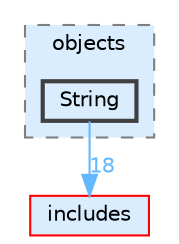 digraph "lib/types/objects/String"
{
 // LATEX_PDF_SIZE
  bgcolor="transparent";
  edge [fontname=Helvetica,fontsize=10,labelfontname=Helvetica,labelfontsize=10];
  node [fontname=Helvetica,fontsize=10,shape=box,height=0.2,width=0.4];
  compound=true
  subgraph clusterdir_5cf2d1decf7560474321a2736fa1e755 {
    graph [ bgcolor="#daedff", pencolor="grey50", label="objects", fontname=Helvetica,fontsize=10 style="filled,dashed", URL="dir_5cf2d1decf7560474321a2736fa1e755.html",tooltip=""]
  dir_17a8ac0f0bc05fc8ceca40a3b30d1874 [label="String", fillcolor="#daedff", color="grey25", style="filled,bold", URL="dir_17a8ac0f0bc05fc8ceca40a3b30d1874.html",tooltip=""];
  }
  dir_09e761304027c904456130627fd4dcf5 [label="includes", fillcolor="#daedff", color="red", style="filled", URL="dir_09e761304027c904456130627fd4dcf5.html",tooltip=""];
  dir_17a8ac0f0bc05fc8ceca40a3b30d1874->dir_09e761304027c904456130627fd4dcf5 [headlabel="18", labeldistance=1.5 headhref="dir_000039_000019.html" href="dir_000039_000019.html" color="steelblue1" fontcolor="steelblue1"];
}
